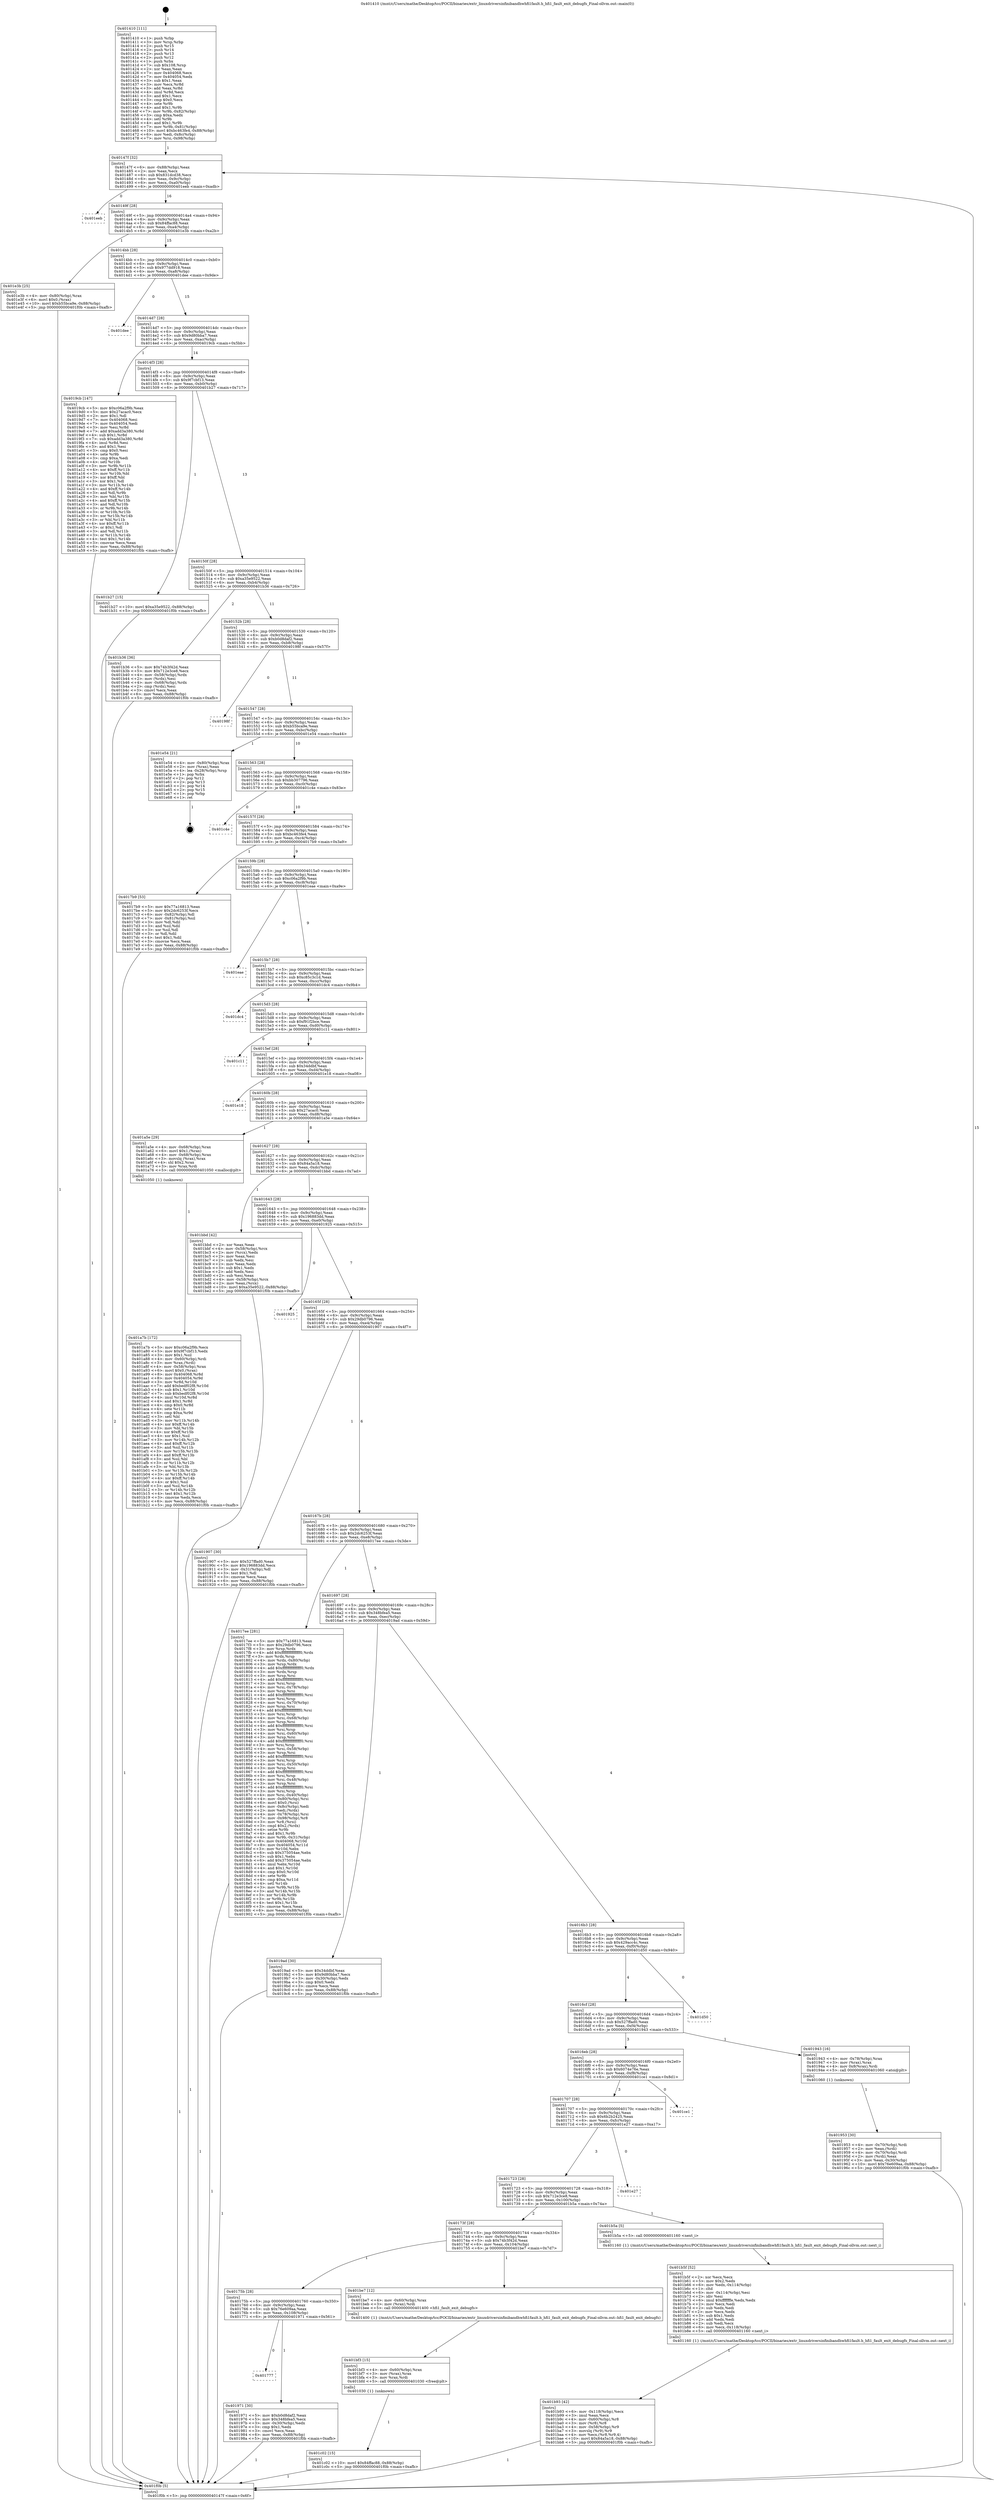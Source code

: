 digraph "0x401410" {
  label = "0x401410 (/mnt/c/Users/mathe/Desktop/tcc/POCII/binaries/extr_linuxdriversinfinibandhwhfi1fault.h_hfi1_fault_exit_debugfs_Final-ollvm.out::main(0))"
  labelloc = "t"
  node[shape=record]

  Entry [label="",width=0.3,height=0.3,shape=circle,fillcolor=black,style=filled]
  "0x40147f" [label="{
     0x40147f [32]\l
     | [instrs]\l
     &nbsp;&nbsp;0x40147f \<+6\>: mov -0x88(%rbp),%eax\l
     &nbsp;&nbsp;0x401485 \<+2\>: mov %eax,%ecx\l
     &nbsp;&nbsp;0x401487 \<+6\>: sub $0x831dcd38,%ecx\l
     &nbsp;&nbsp;0x40148d \<+6\>: mov %eax,-0x9c(%rbp)\l
     &nbsp;&nbsp;0x401493 \<+6\>: mov %ecx,-0xa0(%rbp)\l
     &nbsp;&nbsp;0x401499 \<+6\>: je 0000000000401eeb \<main+0xadb\>\l
  }"]
  "0x401eeb" [label="{
     0x401eeb\l
  }", style=dashed]
  "0x40149f" [label="{
     0x40149f [28]\l
     | [instrs]\l
     &nbsp;&nbsp;0x40149f \<+5\>: jmp 00000000004014a4 \<main+0x94\>\l
     &nbsp;&nbsp;0x4014a4 \<+6\>: mov -0x9c(%rbp),%eax\l
     &nbsp;&nbsp;0x4014aa \<+5\>: sub $0x84ffac88,%eax\l
     &nbsp;&nbsp;0x4014af \<+6\>: mov %eax,-0xa4(%rbp)\l
     &nbsp;&nbsp;0x4014b5 \<+6\>: je 0000000000401e3b \<main+0xa2b\>\l
  }"]
  Exit [label="",width=0.3,height=0.3,shape=circle,fillcolor=black,style=filled,peripheries=2]
  "0x401e3b" [label="{
     0x401e3b [25]\l
     | [instrs]\l
     &nbsp;&nbsp;0x401e3b \<+4\>: mov -0x80(%rbp),%rax\l
     &nbsp;&nbsp;0x401e3f \<+6\>: movl $0x0,(%rax)\l
     &nbsp;&nbsp;0x401e45 \<+10\>: movl $0xb55bca9e,-0x88(%rbp)\l
     &nbsp;&nbsp;0x401e4f \<+5\>: jmp 0000000000401f0b \<main+0xafb\>\l
  }"]
  "0x4014bb" [label="{
     0x4014bb [28]\l
     | [instrs]\l
     &nbsp;&nbsp;0x4014bb \<+5\>: jmp 00000000004014c0 \<main+0xb0\>\l
     &nbsp;&nbsp;0x4014c0 \<+6\>: mov -0x9c(%rbp),%eax\l
     &nbsp;&nbsp;0x4014c6 \<+5\>: sub $0x977dd918,%eax\l
     &nbsp;&nbsp;0x4014cb \<+6\>: mov %eax,-0xa8(%rbp)\l
     &nbsp;&nbsp;0x4014d1 \<+6\>: je 0000000000401dee \<main+0x9de\>\l
  }"]
  "0x401c02" [label="{
     0x401c02 [15]\l
     | [instrs]\l
     &nbsp;&nbsp;0x401c02 \<+10\>: movl $0x84ffac88,-0x88(%rbp)\l
     &nbsp;&nbsp;0x401c0c \<+5\>: jmp 0000000000401f0b \<main+0xafb\>\l
  }"]
  "0x401dee" [label="{
     0x401dee\l
  }", style=dashed]
  "0x4014d7" [label="{
     0x4014d7 [28]\l
     | [instrs]\l
     &nbsp;&nbsp;0x4014d7 \<+5\>: jmp 00000000004014dc \<main+0xcc\>\l
     &nbsp;&nbsp;0x4014dc \<+6\>: mov -0x9c(%rbp),%eax\l
     &nbsp;&nbsp;0x4014e2 \<+5\>: sub $0x9d80bba7,%eax\l
     &nbsp;&nbsp;0x4014e7 \<+6\>: mov %eax,-0xac(%rbp)\l
     &nbsp;&nbsp;0x4014ed \<+6\>: je 00000000004019cb \<main+0x5bb\>\l
  }"]
  "0x401bf3" [label="{
     0x401bf3 [15]\l
     | [instrs]\l
     &nbsp;&nbsp;0x401bf3 \<+4\>: mov -0x60(%rbp),%rax\l
     &nbsp;&nbsp;0x401bf7 \<+3\>: mov (%rax),%rax\l
     &nbsp;&nbsp;0x401bfa \<+3\>: mov %rax,%rdi\l
     &nbsp;&nbsp;0x401bfd \<+5\>: call 0000000000401030 \<free@plt\>\l
     | [calls]\l
     &nbsp;&nbsp;0x401030 \{1\} (unknown)\l
  }"]
  "0x4019cb" [label="{
     0x4019cb [147]\l
     | [instrs]\l
     &nbsp;&nbsp;0x4019cb \<+5\>: mov $0xc06a2f9b,%eax\l
     &nbsp;&nbsp;0x4019d0 \<+5\>: mov $0x27acac0,%ecx\l
     &nbsp;&nbsp;0x4019d5 \<+2\>: mov $0x1,%dl\l
     &nbsp;&nbsp;0x4019d7 \<+7\>: mov 0x404068,%esi\l
     &nbsp;&nbsp;0x4019de \<+7\>: mov 0x404054,%edi\l
     &nbsp;&nbsp;0x4019e5 \<+3\>: mov %esi,%r8d\l
     &nbsp;&nbsp;0x4019e8 \<+7\>: add $0xadd3a380,%r8d\l
     &nbsp;&nbsp;0x4019ef \<+4\>: sub $0x1,%r8d\l
     &nbsp;&nbsp;0x4019f3 \<+7\>: sub $0xadd3a380,%r8d\l
     &nbsp;&nbsp;0x4019fa \<+4\>: imul %r8d,%esi\l
     &nbsp;&nbsp;0x4019fe \<+3\>: and $0x1,%esi\l
     &nbsp;&nbsp;0x401a01 \<+3\>: cmp $0x0,%esi\l
     &nbsp;&nbsp;0x401a04 \<+4\>: sete %r9b\l
     &nbsp;&nbsp;0x401a08 \<+3\>: cmp $0xa,%edi\l
     &nbsp;&nbsp;0x401a0b \<+4\>: setl %r10b\l
     &nbsp;&nbsp;0x401a0f \<+3\>: mov %r9b,%r11b\l
     &nbsp;&nbsp;0x401a12 \<+4\>: xor $0xff,%r11b\l
     &nbsp;&nbsp;0x401a16 \<+3\>: mov %r10b,%bl\l
     &nbsp;&nbsp;0x401a19 \<+3\>: xor $0xff,%bl\l
     &nbsp;&nbsp;0x401a1c \<+3\>: xor $0x1,%dl\l
     &nbsp;&nbsp;0x401a1f \<+3\>: mov %r11b,%r14b\l
     &nbsp;&nbsp;0x401a22 \<+4\>: and $0xff,%r14b\l
     &nbsp;&nbsp;0x401a26 \<+3\>: and %dl,%r9b\l
     &nbsp;&nbsp;0x401a29 \<+3\>: mov %bl,%r15b\l
     &nbsp;&nbsp;0x401a2c \<+4\>: and $0xff,%r15b\l
     &nbsp;&nbsp;0x401a30 \<+3\>: and %dl,%r10b\l
     &nbsp;&nbsp;0x401a33 \<+3\>: or %r9b,%r14b\l
     &nbsp;&nbsp;0x401a36 \<+3\>: or %r10b,%r15b\l
     &nbsp;&nbsp;0x401a39 \<+3\>: xor %r15b,%r14b\l
     &nbsp;&nbsp;0x401a3c \<+3\>: or %bl,%r11b\l
     &nbsp;&nbsp;0x401a3f \<+4\>: xor $0xff,%r11b\l
     &nbsp;&nbsp;0x401a43 \<+3\>: or $0x1,%dl\l
     &nbsp;&nbsp;0x401a46 \<+3\>: and %dl,%r11b\l
     &nbsp;&nbsp;0x401a49 \<+3\>: or %r11b,%r14b\l
     &nbsp;&nbsp;0x401a4c \<+4\>: test $0x1,%r14b\l
     &nbsp;&nbsp;0x401a50 \<+3\>: cmovne %ecx,%eax\l
     &nbsp;&nbsp;0x401a53 \<+6\>: mov %eax,-0x88(%rbp)\l
     &nbsp;&nbsp;0x401a59 \<+5\>: jmp 0000000000401f0b \<main+0xafb\>\l
  }"]
  "0x4014f3" [label="{
     0x4014f3 [28]\l
     | [instrs]\l
     &nbsp;&nbsp;0x4014f3 \<+5\>: jmp 00000000004014f8 \<main+0xe8\>\l
     &nbsp;&nbsp;0x4014f8 \<+6\>: mov -0x9c(%rbp),%eax\l
     &nbsp;&nbsp;0x4014fe \<+5\>: sub $0x9f7cbf13,%eax\l
     &nbsp;&nbsp;0x401503 \<+6\>: mov %eax,-0xb0(%rbp)\l
     &nbsp;&nbsp;0x401509 \<+6\>: je 0000000000401b27 \<main+0x717\>\l
  }"]
  "0x401b93" [label="{
     0x401b93 [42]\l
     | [instrs]\l
     &nbsp;&nbsp;0x401b93 \<+6\>: mov -0x118(%rbp),%ecx\l
     &nbsp;&nbsp;0x401b99 \<+3\>: imul %eax,%ecx\l
     &nbsp;&nbsp;0x401b9c \<+4\>: mov -0x60(%rbp),%r8\l
     &nbsp;&nbsp;0x401ba0 \<+3\>: mov (%r8),%r8\l
     &nbsp;&nbsp;0x401ba3 \<+4\>: mov -0x58(%rbp),%r9\l
     &nbsp;&nbsp;0x401ba7 \<+3\>: movslq (%r9),%r9\l
     &nbsp;&nbsp;0x401baa \<+4\>: mov %ecx,(%r8,%r9,4)\l
     &nbsp;&nbsp;0x401bae \<+10\>: movl $0x84a5a18,-0x88(%rbp)\l
     &nbsp;&nbsp;0x401bb8 \<+5\>: jmp 0000000000401f0b \<main+0xafb\>\l
  }"]
  "0x401b27" [label="{
     0x401b27 [15]\l
     | [instrs]\l
     &nbsp;&nbsp;0x401b27 \<+10\>: movl $0xa35e9522,-0x88(%rbp)\l
     &nbsp;&nbsp;0x401b31 \<+5\>: jmp 0000000000401f0b \<main+0xafb\>\l
  }"]
  "0x40150f" [label="{
     0x40150f [28]\l
     | [instrs]\l
     &nbsp;&nbsp;0x40150f \<+5\>: jmp 0000000000401514 \<main+0x104\>\l
     &nbsp;&nbsp;0x401514 \<+6\>: mov -0x9c(%rbp),%eax\l
     &nbsp;&nbsp;0x40151a \<+5\>: sub $0xa35e9522,%eax\l
     &nbsp;&nbsp;0x40151f \<+6\>: mov %eax,-0xb4(%rbp)\l
     &nbsp;&nbsp;0x401525 \<+6\>: je 0000000000401b36 \<main+0x726\>\l
  }"]
  "0x401b5f" [label="{
     0x401b5f [52]\l
     | [instrs]\l
     &nbsp;&nbsp;0x401b5f \<+2\>: xor %ecx,%ecx\l
     &nbsp;&nbsp;0x401b61 \<+5\>: mov $0x2,%edx\l
     &nbsp;&nbsp;0x401b66 \<+6\>: mov %edx,-0x114(%rbp)\l
     &nbsp;&nbsp;0x401b6c \<+1\>: cltd\l
     &nbsp;&nbsp;0x401b6d \<+6\>: mov -0x114(%rbp),%esi\l
     &nbsp;&nbsp;0x401b73 \<+2\>: idiv %esi\l
     &nbsp;&nbsp;0x401b75 \<+6\>: imul $0xfffffffe,%edx,%edx\l
     &nbsp;&nbsp;0x401b7b \<+2\>: mov %ecx,%edi\l
     &nbsp;&nbsp;0x401b7d \<+2\>: sub %edx,%edi\l
     &nbsp;&nbsp;0x401b7f \<+2\>: mov %ecx,%edx\l
     &nbsp;&nbsp;0x401b81 \<+3\>: sub $0x1,%edx\l
     &nbsp;&nbsp;0x401b84 \<+2\>: add %edx,%edi\l
     &nbsp;&nbsp;0x401b86 \<+2\>: sub %edi,%ecx\l
     &nbsp;&nbsp;0x401b88 \<+6\>: mov %ecx,-0x118(%rbp)\l
     &nbsp;&nbsp;0x401b8e \<+5\>: call 0000000000401160 \<next_i\>\l
     | [calls]\l
     &nbsp;&nbsp;0x401160 \{1\} (/mnt/c/Users/mathe/Desktop/tcc/POCII/binaries/extr_linuxdriversinfinibandhwhfi1fault.h_hfi1_fault_exit_debugfs_Final-ollvm.out::next_i)\l
  }"]
  "0x401b36" [label="{
     0x401b36 [36]\l
     | [instrs]\l
     &nbsp;&nbsp;0x401b36 \<+5\>: mov $0x74b3f42d,%eax\l
     &nbsp;&nbsp;0x401b3b \<+5\>: mov $0x712e3ce8,%ecx\l
     &nbsp;&nbsp;0x401b40 \<+4\>: mov -0x58(%rbp),%rdx\l
     &nbsp;&nbsp;0x401b44 \<+2\>: mov (%rdx),%esi\l
     &nbsp;&nbsp;0x401b46 \<+4\>: mov -0x68(%rbp),%rdx\l
     &nbsp;&nbsp;0x401b4a \<+2\>: cmp (%rdx),%esi\l
     &nbsp;&nbsp;0x401b4c \<+3\>: cmovl %ecx,%eax\l
     &nbsp;&nbsp;0x401b4f \<+6\>: mov %eax,-0x88(%rbp)\l
     &nbsp;&nbsp;0x401b55 \<+5\>: jmp 0000000000401f0b \<main+0xafb\>\l
  }"]
  "0x40152b" [label="{
     0x40152b [28]\l
     | [instrs]\l
     &nbsp;&nbsp;0x40152b \<+5\>: jmp 0000000000401530 \<main+0x120\>\l
     &nbsp;&nbsp;0x401530 \<+6\>: mov -0x9c(%rbp),%eax\l
     &nbsp;&nbsp;0x401536 \<+5\>: sub $0xb0d8daf2,%eax\l
     &nbsp;&nbsp;0x40153b \<+6\>: mov %eax,-0xb8(%rbp)\l
     &nbsp;&nbsp;0x401541 \<+6\>: je 000000000040198f \<main+0x57f\>\l
  }"]
  "0x401a7b" [label="{
     0x401a7b [172]\l
     | [instrs]\l
     &nbsp;&nbsp;0x401a7b \<+5\>: mov $0xc06a2f9b,%ecx\l
     &nbsp;&nbsp;0x401a80 \<+5\>: mov $0x9f7cbf13,%edx\l
     &nbsp;&nbsp;0x401a85 \<+3\>: mov $0x1,%sil\l
     &nbsp;&nbsp;0x401a88 \<+4\>: mov -0x60(%rbp),%rdi\l
     &nbsp;&nbsp;0x401a8c \<+3\>: mov %rax,(%rdi)\l
     &nbsp;&nbsp;0x401a8f \<+4\>: mov -0x58(%rbp),%rax\l
     &nbsp;&nbsp;0x401a93 \<+6\>: movl $0x0,(%rax)\l
     &nbsp;&nbsp;0x401a99 \<+8\>: mov 0x404068,%r8d\l
     &nbsp;&nbsp;0x401aa1 \<+8\>: mov 0x404054,%r9d\l
     &nbsp;&nbsp;0x401aa9 \<+3\>: mov %r8d,%r10d\l
     &nbsp;&nbsp;0x401aac \<+7\>: add $0xbedf02f8,%r10d\l
     &nbsp;&nbsp;0x401ab3 \<+4\>: sub $0x1,%r10d\l
     &nbsp;&nbsp;0x401ab7 \<+7\>: sub $0xbedf02f8,%r10d\l
     &nbsp;&nbsp;0x401abe \<+4\>: imul %r10d,%r8d\l
     &nbsp;&nbsp;0x401ac2 \<+4\>: and $0x1,%r8d\l
     &nbsp;&nbsp;0x401ac6 \<+4\>: cmp $0x0,%r8d\l
     &nbsp;&nbsp;0x401aca \<+4\>: sete %r11b\l
     &nbsp;&nbsp;0x401ace \<+4\>: cmp $0xa,%r9d\l
     &nbsp;&nbsp;0x401ad2 \<+3\>: setl %bl\l
     &nbsp;&nbsp;0x401ad5 \<+3\>: mov %r11b,%r14b\l
     &nbsp;&nbsp;0x401ad8 \<+4\>: xor $0xff,%r14b\l
     &nbsp;&nbsp;0x401adc \<+3\>: mov %bl,%r15b\l
     &nbsp;&nbsp;0x401adf \<+4\>: xor $0xff,%r15b\l
     &nbsp;&nbsp;0x401ae3 \<+4\>: xor $0x1,%sil\l
     &nbsp;&nbsp;0x401ae7 \<+3\>: mov %r14b,%r12b\l
     &nbsp;&nbsp;0x401aea \<+4\>: and $0xff,%r12b\l
     &nbsp;&nbsp;0x401aee \<+3\>: and %sil,%r11b\l
     &nbsp;&nbsp;0x401af1 \<+3\>: mov %r15b,%r13b\l
     &nbsp;&nbsp;0x401af4 \<+4\>: and $0xff,%r13b\l
     &nbsp;&nbsp;0x401af8 \<+3\>: and %sil,%bl\l
     &nbsp;&nbsp;0x401afb \<+3\>: or %r11b,%r12b\l
     &nbsp;&nbsp;0x401afe \<+3\>: or %bl,%r13b\l
     &nbsp;&nbsp;0x401b01 \<+3\>: xor %r13b,%r12b\l
     &nbsp;&nbsp;0x401b04 \<+3\>: or %r15b,%r14b\l
     &nbsp;&nbsp;0x401b07 \<+4\>: xor $0xff,%r14b\l
     &nbsp;&nbsp;0x401b0b \<+4\>: or $0x1,%sil\l
     &nbsp;&nbsp;0x401b0f \<+3\>: and %sil,%r14b\l
     &nbsp;&nbsp;0x401b12 \<+3\>: or %r14b,%r12b\l
     &nbsp;&nbsp;0x401b15 \<+4\>: test $0x1,%r12b\l
     &nbsp;&nbsp;0x401b19 \<+3\>: cmovne %edx,%ecx\l
     &nbsp;&nbsp;0x401b1c \<+6\>: mov %ecx,-0x88(%rbp)\l
     &nbsp;&nbsp;0x401b22 \<+5\>: jmp 0000000000401f0b \<main+0xafb\>\l
  }"]
  "0x40198f" [label="{
     0x40198f\l
  }", style=dashed]
  "0x401547" [label="{
     0x401547 [28]\l
     | [instrs]\l
     &nbsp;&nbsp;0x401547 \<+5\>: jmp 000000000040154c \<main+0x13c\>\l
     &nbsp;&nbsp;0x40154c \<+6\>: mov -0x9c(%rbp),%eax\l
     &nbsp;&nbsp;0x401552 \<+5\>: sub $0xb55bca9e,%eax\l
     &nbsp;&nbsp;0x401557 \<+6\>: mov %eax,-0xbc(%rbp)\l
     &nbsp;&nbsp;0x40155d \<+6\>: je 0000000000401e54 \<main+0xa44\>\l
  }"]
  "0x401777" [label="{
     0x401777\l
  }", style=dashed]
  "0x401e54" [label="{
     0x401e54 [21]\l
     | [instrs]\l
     &nbsp;&nbsp;0x401e54 \<+4\>: mov -0x80(%rbp),%rax\l
     &nbsp;&nbsp;0x401e58 \<+2\>: mov (%rax),%eax\l
     &nbsp;&nbsp;0x401e5a \<+4\>: lea -0x28(%rbp),%rsp\l
     &nbsp;&nbsp;0x401e5e \<+1\>: pop %rbx\l
     &nbsp;&nbsp;0x401e5f \<+2\>: pop %r12\l
     &nbsp;&nbsp;0x401e61 \<+2\>: pop %r13\l
     &nbsp;&nbsp;0x401e63 \<+2\>: pop %r14\l
     &nbsp;&nbsp;0x401e65 \<+2\>: pop %r15\l
     &nbsp;&nbsp;0x401e67 \<+1\>: pop %rbp\l
     &nbsp;&nbsp;0x401e68 \<+1\>: ret\l
  }"]
  "0x401563" [label="{
     0x401563 [28]\l
     | [instrs]\l
     &nbsp;&nbsp;0x401563 \<+5\>: jmp 0000000000401568 \<main+0x158\>\l
     &nbsp;&nbsp;0x401568 \<+6\>: mov -0x9c(%rbp),%eax\l
     &nbsp;&nbsp;0x40156e \<+5\>: sub $0xbb307796,%eax\l
     &nbsp;&nbsp;0x401573 \<+6\>: mov %eax,-0xc0(%rbp)\l
     &nbsp;&nbsp;0x401579 \<+6\>: je 0000000000401c4e \<main+0x83e\>\l
  }"]
  "0x401971" [label="{
     0x401971 [30]\l
     | [instrs]\l
     &nbsp;&nbsp;0x401971 \<+5\>: mov $0xb0d8daf2,%eax\l
     &nbsp;&nbsp;0x401976 \<+5\>: mov $0x348bfea5,%ecx\l
     &nbsp;&nbsp;0x40197b \<+3\>: mov -0x30(%rbp),%edx\l
     &nbsp;&nbsp;0x40197e \<+3\>: cmp $0x1,%edx\l
     &nbsp;&nbsp;0x401981 \<+3\>: cmovl %ecx,%eax\l
     &nbsp;&nbsp;0x401984 \<+6\>: mov %eax,-0x88(%rbp)\l
     &nbsp;&nbsp;0x40198a \<+5\>: jmp 0000000000401f0b \<main+0xafb\>\l
  }"]
  "0x401c4e" [label="{
     0x401c4e\l
  }", style=dashed]
  "0x40157f" [label="{
     0x40157f [28]\l
     | [instrs]\l
     &nbsp;&nbsp;0x40157f \<+5\>: jmp 0000000000401584 \<main+0x174\>\l
     &nbsp;&nbsp;0x401584 \<+6\>: mov -0x9c(%rbp),%eax\l
     &nbsp;&nbsp;0x40158a \<+5\>: sub $0xbc463fe4,%eax\l
     &nbsp;&nbsp;0x40158f \<+6\>: mov %eax,-0xc4(%rbp)\l
     &nbsp;&nbsp;0x401595 \<+6\>: je 00000000004017b9 \<main+0x3a9\>\l
  }"]
  "0x40175b" [label="{
     0x40175b [28]\l
     | [instrs]\l
     &nbsp;&nbsp;0x40175b \<+5\>: jmp 0000000000401760 \<main+0x350\>\l
     &nbsp;&nbsp;0x401760 \<+6\>: mov -0x9c(%rbp),%eax\l
     &nbsp;&nbsp;0x401766 \<+5\>: sub $0x76e609aa,%eax\l
     &nbsp;&nbsp;0x40176b \<+6\>: mov %eax,-0x108(%rbp)\l
     &nbsp;&nbsp;0x401771 \<+6\>: je 0000000000401971 \<main+0x561\>\l
  }"]
  "0x4017b9" [label="{
     0x4017b9 [53]\l
     | [instrs]\l
     &nbsp;&nbsp;0x4017b9 \<+5\>: mov $0x77a16813,%eax\l
     &nbsp;&nbsp;0x4017be \<+5\>: mov $0x2dc6253f,%ecx\l
     &nbsp;&nbsp;0x4017c3 \<+6\>: mov -0x82(%rbp),%dl\l
     &nbsp;&nbsp;0x4017c9 \<+7\>: mov -0x81(%rbp),%sil\l
     &nbsp;&nbsp;0x4017d0 \<+3\>: mov %dl,%dil\l
     &nbsp;&nbsp;0x4017d3 \<+3\>: and %sil,%dil\l
     &nbsp;&nbsp;0x4017d6 \<+3\>: xor %sil,%dl\l
     &nbsp;&nbsp;0x4017d9 \<+3\>: or %dl,%dil\l
     &nbsp;&nbsp;0x4017dc \<+4\>: test $0x1,%dil\l
     &nbsp;&nbsp;0x4017e0 \<+3\>: cmovne %ecx,%eax\l
     &nbsp;&nbsp;0x4017e3 \<+6\>: mov %eax,-0x88(%rbp)\l
     &nbsp;&nbsp;0x4017e9 \<+5\>: jmp 0000000000401f0b \<main+0xafb\>\l
  }"]
  "0x40159b" [label="{
     0x40159b [28]\l
     | [instrs]\l
     &nbsp;&nbsp;0x40159b \<+5\>: jmp 00000000004015a0 \<main+0x190\>\l
     &nbsp;&nbsp;0x4015a0 \<+6\>: mov -0x9c(%rbp),%eax\l
     &nbsp;&nbsp;0x4015a6 \<+5\>: sub $0xc06a2f9b,%eax\l
     &nbsp;&nbsp;0x4015ab \<+6\>: mov %eax,-0xc8(%rbp)\l
     &nbsp;&nbsp;0x4015b1 \<+6\>: je 0000000000401eae \<main+0xa9e\>\l
  }"]
  "0x401f0b" [label="{
     0x401f0b [5]\l
     | [instrs]\l
     &nbsp;&nbsp;0x401f0b \<+5\>: jmp 000000000040147f \<main+0x6f\>\l
  }"]
  "0x401410" [label="{
     0x401410 [111]\l
     | [instrs]\l
     &nbsp;&nbsp;0x401410 \<+1\>: push %rbp\l
     &nbsp;&nbsp;0x401411 \<+3\>: mov %rsp,%rbp\l
     &nbsp;&nbsp;0x401414 \<+2\>: push %r15\l
     &nbsp;&nbsp;0x401416 \<+2\>: push %r14\l
     &nbsp;&nbsp;0x401418 \<+2\>: push %r13\l
     &nbsp;&nbsp;0x40141a \<+2\>: push %r12\l
     &nbsp;&nbsp;0x40141c \<+1\>: push %rbx\l
     &nbsp;&nbsp;0x40141d \<+7\>: sub $0x108,%rsp\l
     &nbsp;&nbsp;0x401424 \<+2\>: xor %eax,%eax\l
     &nbsp;&nbsp;0x401426 \<+7\>: mov 0x404068,%ecx\l
     &nbsp;&nbsp;0x40142d \<+7\>: mov 0x404054,%edx\l
     &nbsp;&nbsp;0x401434 \<+3\>: sub $0x1,%eax\l
     &nbsp;&nbsp;0x401437 \<+3\>: mov %ecx,%r8d\l
     &nbsp;&nbsp;0x40143a \<+3\>: add %eax,%r8d\l
     &nbsp;&nbsp;0x40143d \<+4\>: imul %r8d,%ecx\l
     &nbsp;&nbsp;0x401441 \<+3\>: and $0x1,%ecx\l
     &nbsp;&nbsp;0x401444 \<+3\>: cmp $0x0,%ecx\l
     &nbsp;&nbsp;0x401447 \<+4\>: sete %r9b\l
     &nbsp;&nbsp;0x40144b \<+4\>: and $0x1,%r9b\l
     &nbsp;&nbsp;0x40144f \<+7\>: mov %r9b,-0x82(%rbp)\l
     &nbsp;&nbsp;0x401456 \<+3\>: cmp $0xa,%edx\l
     &nbsp;&nbsp;0x401459 \<+4\>: setl %r9b\l
     &nbsp;&nbsp;0x40145d \<+4\>: and $0x1,%r9b\l
     &nbsp;&nbsp;0x401461 \<+7\>: mov %r9b,-0x81(%rbp)\l
     &nbsp;&nbsp;0x401468 \<+10\>: movl $0xbc463fe4,-0x88(%rbp)\l
     &nbsp;&nbsp;0x401472 \<+6\>: mov %edi,-0x8c(%rbp)\l
     &nbsp;&nbsp;0x401478 \<+7\>: mov %rsi,-0x98(%rbp)\l
  }"]
  "0x401be7" [label="{
     0x401be7 [12]\l
     | [instrs]\l
     &nbsp;&nbsp;0x401be7 \<+4\>: mov -0x60(%rbp),%rax\l
     &nbsp;&nbsp;0x401beb \<+3\>: mov (%rax),%rdi\l
     &nbsp;&nbsp;0x401bee \<+5\>: call 0000000000401400 \<hfi1_fault_exit_debugfs\>\l
     | [calls]\l
     &nbsp;&nbsp;0x401400 \{1\} (/mnt/c/Users/mathe/Desktop/tcc/POCII/binaries/extr_linuxdriversinfinibandhwhfi1fault.h_hfi1_fault_exit_debugfs_Final-ollvm.out::hfi1_fault_exit_debugfs)\l
  }"]
  "0x401eae" [label="{
     0x401eae\l
  }", style=dashed]
  "0x4015b7" [label="{
     0x4015b7 [28]\l
     | [instrs]\l
     &nbsp;&nbsp;0x4015b7 \<+5\>: jmp 00000000004015bc \<main+0x1ac\>\l
     &nbsp;&nbsp;0x4015bc \<+6\>: mov -0x9c(%rbp),%eax\l
     &nbsp;&nbsp;0x4015c2 \<+5\>: sub $0xc85c3c1d,%eax\l
     &nbsp;&nbsp;0x4015c7 \<+6\>: mov %eax,-0xcc(%rbp)\l
     &nbsp;&nbsp;0x4015cd \<+6\>: je 0000000000401dc4 \<main+0x9b4\>\l
  }"]
  "0x40173f" [label="{
     0x40173f [28]\l
     | [instrs]\l
     &nbsp;&nbsp;0x40173f \<+5\>: jmp 0000000000401744 \<main+0x334\>\l
     &nbsp;&nbsp;0x401744 \<+6\>: mov -0x9c(%rbp),%eax\l
     &nbsp;&nbsp;0x40174a \<+5\>: sub $0x74b3f42d,%eax\l
     &nbsp;&nbsp;0x40174f \<+6\>: mov %eax,-0x104(%rbp)\l
     &nbsp;&nbsp;0x401755 \<+6\>: je 0000000000401be7 \<main+0x7d7\>\l
  }"]
  "0x401dc4" [label="{
     0x401dc4\l
  }", style=dashed]
  "0x4015d3" [label="{
     0x4015d3 [28]\l
     | [instrs]\l
     &nbsp;&nbsp;0x4015d3 \<+5\>: jmp 00000000004015d8 \<main+0x1c8\>\l
     &nbsp;&nbsp;0x4015d8 \<+6\>: mov -0x9c(%rbp),%eax\l
     &nbsp;&nbsp;0x4015de \<+5\>: sub $0xf91f2bce,%eax\l
     &nbsp;&nbsp;0x4015e3 \<+6\>: mov %eax,-0xd0(%rbp)\l
     &nbsp;&nbsp;0x4015e9 \<+6\>: je 0000000000401c11 \<main+0x801\>\l
  }"]
  "0x401b5a" [label="{
     0x401b5a [5]\l
     | [instrs]\l
     &nbsp;&nbsp;0x401b5a \<+5\>: call 0000000000401160 \<next_i\>\l
     | [calls]\l
     &nbsp;&nbsp;0x401160 \{1\} (/mnt/c/Users/mathe/Desktop/tcc/POCII/binaries/extr_linuxdriversinfinibandhwhfi1fault.h_hfi1_fault_exit_debugfs_Final-ollvm.out::next_i)\l
  }"]
  "0x401c11" [label="{
     0x401c11\l
  }", style=dashed]
  "0x4015ef" [label="{
     0x4015ef [28]\l
     | [instrs]\l
     &nbsp;&nbsp;0x4015ef \<+5\>: jmp 00000000004015f4 \<main+0x1e4\>\l
     &nbsp;&nbsp;0x4015f4 \<+6\>: mov -0x9c(%rbp),%eax\l
     &nbsp;&nbsp;0x4015fa \<+5\>: sub $0x34ddbf,%eax\l
     &nbsp;&nbsp;0x4015ff \<+6\>: mov %eax,-0xd4(%rbp)\l
     &nbsp;&nbsp;0x401605 \<+6\>: je 0000000000401e18 \<main+0xa08\>\l
  }"]
  "0x401723" [label="{
     0x401723 [28]\l
     | [instrs]\l
     &nbsp;&nbsp;0x401723 \<+5\>: jmp 0000000000401728 \<main+0x318\>\l
     &nbsp;&nbsp;0x401728 \<+6\>: mov -0x9c(%rbp),%eax\l
     &nbsp;&nbsp;0x40172e \<+5\>: sub $0x712e3ce8,%eax\l
     &nbsp;&nbsp;0x401733 \<+6\>: mov %eax,-0x100(%rbp)\l
     &nbsp;&nbsp;0x401739 \<+6\>: je 0000000000401b5a \<main+0x74a\>\l
  }"]
  "0x401e18" [label="{
     0x401e18\l
  }", style=dashed]
  "0x40160b" [label="{
     0x40160b [28]\l
     | [instrs]\l
     &nbsp;&nbsp;0x40160b \<+5\>: jmp 0000000000401610 \<main+0x200\>\l
     &nbsp;&nbsp;0x401610 \<+6\>: mov -0x9c(%rbp),%eax\l
     &nbsp;&nbsp;0x401616 \<+5\>: sub $0x27acac0,%eax\l
     &nbsp;&nbsp;0x40161b \<+6\>: mov %eax,-0xd8(%rbp)\l
     &nbsp;&nbsp;0x401621 \<+6\>: je 0000000000401a5e \<main+0x64e\>\l
  }"]
  "0x401e27" [label="{
     0x401e27\l
  }", style=dashed]
  "0x401a5e" [label="{
     0x401a5e [29]\l
     | [instrs]\l
     &nbsp;&nbsp;0x401a5e \<+4\>: mov -0x68(%rbp),%rax\l
     &nbsp;&nbsp;0x401a62 \<+6\>: movl $0x1,(%rax)\l
     &nbsp;&nbsp;0x401a68 \<+4\>: mov -0x68(%rbp),%rax\l
     &nbsp;&nbsp;0x401a6c \<+3\>: movslq (%rax),%rax\l
     &nbsp;&nbsp;0x401a6f \<+4\>: shl $0x2,%rax\l
     &nbsp;&nbsp;0x401a73 \<+3\>: mov %rax,%rdi\l
     &nbsp;&nbsp;0x401a76 \<+5\>: call 0000000000401050 \<malloc@plt\>\l
     | [calls]\l
     &nbsp;&nbsp;0x401050 \{1\} (unknown)\l
  }"]
  "0x401627" [label="{
     0x401627 [28]\l
     | [instrs]\l
     &nbsp;&nbsp;0x401627 \<+5\>: jmp 000000000040162c \<main+0x21c\>\l
     &nbsp;&nbsp;0x40162c \<+6\>: mov -0x9c(%rbp),%eax\l
     &nbsp;&nbsp;0x401632 \<+5\>: sub $0x84a5a18,%eax\l
     &nbsp;&nbsp;0x401637 \<+6\>: mov %eax,-0xdc(%rbp)\l
     &nbsp;&nbsp;0x40163d \<+6\>: je 0000000000401bbd \<main+0x7ad\>\l
  }"]
  "0x401707" [label="{
     0x401707 [28]\l
     | [instrs]\l
     &nbsp;&nbsp;0x401707 \<+5\>: jmp 000000000040170c \<main+0x2fc\>\l
     &nbsp;&nbsp;0x40170c \<+6\>: mov -0x9c(%rbp),%eax\l
     &nbsp;&nbsp;0x401712 \<+5\>: sub $0x6b2b2425,%eax\l
     &nbsp;&nbsp;0x401717 \<+6\>: mov %eax,-0xfc(%rbp)\l
     &nbsp;&nbsp;0x40171d \<+6\>: je 0000000000401e27 \<main+0xa17\>\l
  }"]
  "0x401bbd" [label="{
     0x401bbd [42]\l
     | [instrs]\l
     &nbsp;&nbsp;0x401bbd \<+2\>: xor %eax,%eax\l
     &nbsp;&nbsp;0x401bbf \<+4\>: mov -0x58(%rbp),%rcx\l
     &nbsp;&nbsp;0x401bc3 \<+2\>: mov (%rcx),%edx\l
     &nbsp;&nbsp;0x401bc5 \<+2\>: mov %eax,%esi\l
     &nbsp;&nbsp;0x401bc7 \<+2\>: sub %edx,%esi\l
     &nbsp;&nbsp;0x401bc9 \<+2\>: mov %eax,%edx\l
     &nbsp;&nbsp;0x401bcb \<+3\>: sub $0x1,%edx\l
     &nbsp;&nbsp;0x401bce \<+2\>: add %edx,%esi\l
     &nbsp;&nbsp;0x401bd0 \<+2\>: sub %esi,%eax\l
     &nbsp;&nbsp;0x401bd2 \<+4\>: mov -0x58(%rbp),%rcx\l
     &nbsp;&nbsp;0x401bd6 \<+2\>: mov %eax,(%rcx)\l
     &nbsp;&nbsp;0x401bd8 \<+10\>: movl $0xa35e9522,-0x88(%rbp)\l
     &nbsp;&nbsp;0x401be2 \<+5\>: jmp 0000000000401f0b \<main+0xafb\>\l
  }"]
  "0x401643" [label="{
     0x401643 [28]\l
     | [instrs]\l
     &nbsp;&nbsp;0x401643 \<+5\>: jmp 0000000000401648 \<main+0x238\>\l
     &nbsp;&nbsp;0x401648 \<+6\>: mov -0x9c(%rbp),%eax\l
     &nbsp;&nbsp;0x40164e \<+5\>: sub $0x196883dd,%eax\l
     &nbsp;&nbsp;0x401653 \<+6\>: mov %eax,-0xe0(%rbp)\l
     &nbsp;&nbsp;0x401659 \<+6\>: je 0000000000401925 \<main+0x515\>\l
  }"]
  "0x401ce1" [label="{
     0x401ce1\l
  }", style=dashed]
  "0x401925" [label="{
     0x401925\l
  }", style=dashed]
  "0x40165f" [label="{
     0x40165f [28]\l
     | [instrs]\l
     &nbsp;&nbsp;0x40165f \<+5\>: jmp 0000000000401664 \<main+0x254\>\l
     &nbsp;&nbsp;0x401664 \<+6\>: mov -0x9c(%rbp),%eax\l
     &nbsp;&nbsp;0x40166a \<+5\>: sub $0x29db0796,%eax\l
     &nbsp;&nbsp;0x40166f \<+6\>: mov %eax,-0xe4(%rbp)\l
     &nbsp;&nbsp;0x401675 \<+6\>: je 0000000000401907 \<main+0x4f7\>\l
  }"]
  "0x401953" [label="{
     0x401953 [30]\l
     | [instrs]\l
     &nbsp;&nbsp;0x401953 \<+4\>: mov -0x70(%rbp),%rdi\l
     &nbsp;&nbsp;0x401957 \<+2\>: mov %eax,(%rdi)\l
     &nbsp;&nbsp;0x401959 \<+4\>: mov -0x70(%rbp),%rdi\l
     &nbsp;&nbsp;0x40195d \<+2\>: mov (%rdi),%eax\l
     &nbsp;&nbsp;0x40195f \<+3\>: mov %eax,-0x30(%rbp)\l
     &nbsp;&nbsp;0x401962 \<+10\>: movl $0x76e609aa,-0x88(%rbp)\l
     &nbsp;&nbsp;0x40196c \<+5\>: jmp 0000000000401f0b \<main+0xafb\>\l
  }"]
  "0x401907" [label="{
     0x401907 [30]\l
     | [instrs]\l
     &nbsp;&nbsp;0x401907 \<+5\>: mov $0x527ffad0,%eax\l
     &nbsp;&nbsp;0x40190c \<+5\>: mov $0x196883dd,%ecx\l
     &nbsp;&nbsp;0x401911 \<+3\>: mov -0x31(%rbp),%dl\l
     &nbsp;&nbsp;0x401914 \<+3\>: test $0x1,%dl\l
     &nbsp;&nbsp;0x401917 \<+3\>: cmovne %ecx,%eax\l
     &nbsp;&nbsp;0x40191a \<+6\>: mov %eax,-0x88(%rbp)\l
     &nbsp;&nbsp;0x401920 \<+5\>: jmp 0000000000401f0b \<main+0xafb\>\l
  }"]
  "0x40167b" [label="{
     0x40167b [28]\l
     | [instrs]\l
     &nbsp;&nbsp;0x40167b \<+5\>: jmp 0000000000401680 \<main+0x270\>\l
     &nbsp;&nbsp;0x401680 \<+6\>: mov -0x9c(%rbp),%eax\l
     &nbsp;&nbsp;0x401686 \<+5\>: sub $0x2dc6253f,%eax\l
     &nbsp;&nbsp;0x40168b \<+6\>: mov %eax,-0xe8(%rbp)\l
     &nbsp;&nbsp;0x401691 \<+6\>: je 00000000004017ee \<main+0x3de\>\l
  }"]
  "0x4016eb" [label="{
     0x4016eb [28]\l
     | [instrs]\l
     &nbsp;&nbsp;0x4016eb \<+5\>: jmp 00000000004016f0 \<main+0x2e0\>\l
     &nbsp;&nbsp;0x4016f0 \<+6\>: mov -0x9c(%rbp),%eax\l
     &nbsp;&nbsp;0x4016f6 \<+5\>: sub $0x6074e76e,%eax\l
     &nbsp;&nbsp;0x4016fb \<+6\>: mov %eax,-0xf8(%rbp)\l
     &nbsp;&nbsp;0x401701 \<+6\>: je 0000000000401ce1 \<main+0x8d1\>\l
  }"]
  "0x4017ee" [label="{
     0x4017ee [281]\l
     | [instrs]\l
     &nbsp;&nbsp;0x4017ee \<+5\>: mov $0x77a16813,%eax\l
     &nbsp;&nbsp;0x4017f3 \<+5\>: mov $0x29db0796,%ecx\l
     &nbsp;&nbsp;0x4017f8 \<+3\>: mov %rsp,%rdx\l
     &nbsp;&nbsp;0x4017fb \<+4\>: add $0xfffffffffffffff0,%rdx\l
     &nbsp;&nbsp;0x4017ff \<+3\>: mov %rdx,%rsp\l
     &nbsp;&nbsp;0x401802 \<+4\>: mov %rdx,-0x80(%rbp)\l
     &nbsp;&nbsp;0x401806 \<+3\>: mov %rsp,%rdx\l
     &nbsp;&nbsp;0x401809 \<+4\>: add $0xfffffffffffffff0,%rdx\l
     &nbsp;&nbsp;0x40180d \<+3\>: mov %rdx,%rsp\l
     &nbsp;&nbsp;0x401810 \<+3\>: mov %rsp,%rsi\l
     &nbsp;&nbsp;0x401813 \<+4\>: add $0xfffffffffffffff0,%rsi\l
     &nbsp;&nbsp;0x401817 \<+3\>: mov %rsi,%rsp\l
     &nbsp;&nbsp;0x40181a \<+4\>: mov %rsi,-0x78(%rbp)\l
     &nbsp;&nbsp;0x40181e \<+3\>: mov %rsp,%rsi\l
     &nbsp;&nbsp;0x401821 \<+4\>: add $0xfffffffffffffff0,%rsi\l
     &nbsp;&nbsp;0x401825 \<+3\>: mov %rsi,%rsp\l
     &nbsp;&nbsp;0x401828 \<+4\>: mov %rsi,-0x70(%rbp)\l
     &nbsp;&nbsp;0x40182c \<+3\>: mov %rsp,%rsi\l
     &nbsp;&nbsp;0x40182f \<+4\>: add $0xfffffffffffffff0,%rsi\l
     &nbsp;&nbsp;0x401833 \<+3\>: mov %rsi,%rsp\l
     &nbsp;&nbsp;0x401836 \<+4\>: mov %rsi,-0x68(%rbp)\l
     &nbsp;&nbsp;0x40183a \<+3\>: mov %rsp,%rsi\l
     &nbsp;&nbsp;0x40183d \<+4\>: add $0xfffffffffffffff0,%rsi\l
     &nbsp;&nbsp;0x401841 \<+3\>: mov %rsi,%rsp\l
     &nbsp;&nbsp;0x401844 \<+4\>: mov %rsi,-0x60(%rbp)\l
     &nbsp;&nbsp;0x401848 \<+3\>: mov %rsp,%rsi\l
     &nbsp;&nbsp;0x40184b \<+4\>: add $0xfffffffffffffff0,%rsi\l
     &nbsp;&nbsp;0x40184f \<+3\>: mov %rsi,%rsp\l
     &nbsp;&nbsp;0x401852 \<+4\>: mov %rsi,-0x58(%rbp)\l
     &nbsp;&nbsp;0x401856 \<+3\>: mov %rsp,%rsi\l
     &nbsp;&nbsp;0x401859 \<+4\>: add $0xfffffffffffffff0,%rsi\l
     &nbsp;&nbsp;0x40185d \<+3\>: mov %rsi,%rsp\l
     &nbsp;&nbsp;0x401860 \<+4\>: mov %rsi,-0x50(%rbp)\l
     &nbsp;&nbsp;0x401864 \<+3\>: mov %rsp,%rsi\l
     &nbsp;&nbsp;0x401867 \<+4\>: add $0xfffffffffffffff0,%rsi\l
     &nbsp;&nbsp;0x40186b \<+3\>: mov %rsi,%rsp\l
     &nbsp;&nbsp;0x40186e \<+4\>: mov %rsi,-0x48(%rbp)\l
     &nbsp;&nbsp;0x401872 \<+3\>: mov %rsp,%rsi\l
     &nbsp;&nbsp;0x401875 \<+4\>: add $0xfffffffffffffff0,%rsi\l
     &nbsp;&nbsp;0x401879 \<+3\>: mov %rsi,%rsp\l
     &nbsp;&nbsp;0x40187c \<+4\>: mov %rsi,-0x40(%rbp)\l
     &nbsp;&nbsp;0x401880 \<+4\>: mov -0x80(%rbp),%rsi\l
     &nbsp;&nbsp;0x401884 \<+6\>: movl $0x0,(%rsi)\l
     &nbsp;&nbsp;0x40188a \<+6\>: mov -0x8c(%rbp),%edi\l
     &nbsp;&nbsp;0x401890 \<+2\>: mov %edi,(%rdx)\l
     &nbsp;&nbsp;0x401892 \<+4\>: mov -0x78(%rbp),%rsi\l
     &nbsp;&nbsp;0x401896 \<+7\>: mov -0x98(%rbp),%r8\l
     &nbsp;&nbsp;0x40189d \<+3\>: mov %r8,(%rsi)\l
     &nbsp;&nbsp;0x4018a0 \<+3\>: cmpl $0x2,(%rdx)\l
     &nbsp;&nbsp;0x4018a3 \<+4\>: setne %r9b\l
     &nbsp;&nbsp;0x4018a7 \<+4\>: and $0x1,%r9b\l
     &nbsp;&nbsp;0x4018ab \<+4\>: mov %r9b,-0x31(%rbp)\l
     &nbsp;&nbsp;0x4018af \<+8\>: mov 0x404068,%r10d\l
     &nbsp;&nbsp;0x4018b7 \<+8\>: mov 0x404054,%r11d\l
     &nbsp;&nbsp;0x4018bf \<+3\>: mov %r10d,%ebx\l
     &nbsp;&nbsp;0x4018c2 \<+6\>: sub $0x375054ae,%ebx\l
     &nbsp;&nbsp;0x4018c8 \<+3\>: sub $0x1,%ebx\l
     &nbsp;&nbsp;0x4018cb \<+6\>: add $0x375054ae,%ebx\l
     &nbsp;&nbsp;0x4018d1 \<+4\>: imul %ebx,%r10d\l
     &nbsp;&nbsp;0x4018d5 \<+4\>: and $0x1,%r10d\l
     &nbsp;&nbsp;0x4018d9 \<+4\>: cmp $0x0,%r10d\l
     &nbsp;&nbsp;0x4018dd \<+4\>: sete %r9b\l
     &nbsp;&nbsp;0x4018e1 \<+4\>: cmp $0xa,%r11d\l
     &nbsp;&nbsp;0x4018e5 \<+4\>: setl %r14b\l
     &nbsp;&nbsp;0x4018e9 \<+3\>: mov %r9b,%r15b\l
     &nbsp;&nbsp;0x4018ec \<+3\>: and %r14b,%r15b\l
     &nbsp;&nbsp;0x4018ef \<+3\>: xor %r14b,%r9b\l
     &nbsp;&nbsp;0x4018f2 \<+3\>: or %r9b,%r15b\l
     &nbsp;&nbsp;0x4018f5 \<+4\>: test $0x1,%r15b\l
     &nbsp;&nbsp;0x4018f9 \<+3\>: cmovne %ecx,%eax\l
     &nbsp;&nbsp;0x4018fc \<+6\>: mov %eax,-0x88(%rbp)\l
     &nbsp;&nbsp;0x401902 \<+5\>: jmp 0000000000401f0b \<main+0xafb\>\l
  }"]
  "0x401697" [label="{
     0x401697 [28]\l
     | [instrs]\l
     &nbsp;&nbsp;0x401697 \<+5\>: jmp 000000000040169c \<main+0x28c\>\l
     &nbsp;&nbsp;0x40169c \<+6\>: mov -0x9c(%rbp),%eax\l
     &nbsp;&nbsp;0x4016a2 \<+5\>: sub $0x348bfea5,%eax\l
     &nbsp;&nbsp;0x4016a7 \<+6\>: mov %eax,-0xec(%rbp)\l
     &nbsp;&nbsp;0x4016ad \<+6\>: je 00000000004019ad \<main+0x59d\>\l
  }"]
  "0x401943" [label="{
     0x401943 [16]\l
     | [instrs]\l
     &nbsp;&nbsp;0x401943 \<+4\>: mov -0x78(%rbp),%rax\l
     &nbsp;&nbsp;0x401947 \<+3\>: mov (%rax),%rax\l
     &nbsp;&nbsp;0x40194a \<+4\>: mov 0x8(%rax),%rdi\l
     &nbsp;&nbsp;0x40194e \<+5\>: call 0000000000401060 \<atoi@plt\>\l
     | [calls]\l
     &nbsp;&nbsp;0x401060 \{1\} (unknown)\l
  }"]
  "0x4016cf" [label="{
     0x4016cf [28]\l
     | [instrs]\l
     &nbsp;&nbsp;0x4016cf \<+5\>: jmp 00000000004016d4 \<main+0x2c4\>\l
     &nbsp;&nbsp;0x4016d4 \<+6\>: mov -0x9c(%rbp),%eax\l
     &nbsp;&nbsp;0x4016da \<+5\>: sub $0x527ffad0,%eax\l
     &nbsp;&nbsp;0x4016df \<+6\>: mov %eax,-0xf4(%rbp)\l
     &nbsp;&nbsp;0x4016e5 \<+6\>: je 0000000000401943 \<main+0x533\>\l
  }"]
  "0x4019ad" [label="{
     0x4019ad [30]\l
     | [instrs]\l
     &nbsp;&nbsp;0x4019ad \<+5\>: mov $0x34ddbf,%eax\l
     &nbsp;&nbsp;0x4019b2 \<+5\>: mov $0x9d80bba7,%ecx\l
     &nbsp;&nbsp;0x4019b7 \<+3\>: mov -0x30(%rbp),%edx\l
     &nbsp;&nbsp;0x4019ba \<+3\>: cmp $0x0,%edx\l
     &nbsp;&nbsp;0x4019bd \<+3\>: cmove %ecx,%eax\l
     &nbsp;&nbsp;0x4019c0 \<+6\>: mov %eax,-0x88(%rbp)\l
     &nbsp;&nbsp;0x4019c6 \<+5\>: jmp 0000000000401f0b \<main+0xafb\>\l
  }"]
  "0x4016b3" [label="{
     0x4016b3 [28]\l
     | [instrs]\l
     &nbsp;&nbsp;0x4016b3 \<+5\>: jmp 00000000004016b8 \<main+0x2a8\>\l
     &nbsp;&nbsp;0x4016b8 \<+6\>: mov -0x9c(%rbp),%eax\l
     &nbsp;&nbsp;0x4016be \<+5\>: sub $0x429acc4c,%eax\l
     &nbsp;&nbsp;0x4016c3 \<+6\>: mov %eax,-0xf0(%rbp)\l
     &nbsp;&nbsp;0x4016c9 \<+6\>: je 0000000000401d50 \<main+0x940\>\l
  }"]
  "0x401d50" [label="{
     0x401d50\l
  }", style=dashed]
  Entry -> "0x401410" [label=" 1"]
  "0x40147f" -> "0x401eeb" [label=" 0"]
  "0x40147f" -> "0x40149f" [label=" 16"]
  "0x401e54" -> Exit [label=" 1"]
  "0x40149f" -> "0x401e3b" [label=" 1"]
  "0x40149f" -> "0x4014bb" [label=" 15"]
  "0x401e3b" -> "0x401f0b" [label=" 1"]
  "0x4014bb" -> "0x401dee" [label=" 0"]
  "0x4014bb" -> "0x4014d7" [label=" 15"]
  "0x401c02" -> "0x401f0b" [label=" 1"]
  "0x4014d7" -> "0x4019cb" [label=" 1"]
  "0x4014d7" -> "0x4014f3" [label=" 14"]
  "0x401bf3" -> "0x401c02" [label=" 1"]
  "0x4014f3" -> "0x401b27" [label=" 1"]
  "0x4014f3" -> "0x40150f" [label=" 13"]
  "0x401be7" -> "0x401bf3" [label=" 1"]
  "0x40150f" -> "0x401b36" [label=" 2"]
  "0x40150f" -> "0x40152b" [label=" 11"]
  "0x401bbd" -> "0x401f0b" [label=" 1"]
  "0x40152b" -> "0x40198f" [label=" 0"]
  "0x40152b" -> "0x401547" [label=" 11"]
  "0x401b93" -> "0x401f0b" [label=" 1"]
  "0x401547" -> "0x401e54" [label=" 1"]
  "0x401547" -> "0x401563" [label=" 10"]
  "0x401b5f" -> "0x401b93" [label=" 1"]
  "0x401563" -> "0x401c4e" [label=" 0"]
  "0x401563" -> "0x40157f" [label=" 10"]
  "0x401b5a" -> "0x401b5f" [label=" 1"]
  "0x40157f" -> "0x4017b9" [label=" 1"]
  "0x40157f" -> "0x40159b" [label=" 9"]
  "0x4017b9" -> "0x401f0b" [label=" 1"]
  "0x401410" -> "0x40147f" [label=" 1"]
  "0x401f0b" -> "0x40147f" [label=" 15"]
  "0x401b27" -> "0x401f0b" [label=" 1"]
  "0x40159b" -> "0x401eae" [label=" 0"]
  "0x40159b" -> "0x4015b7" [label=" 9"]
  "0x401a7b" -> "0x401f0b" [label=" 1"]
  "0x4015b7" -> "0x401dc4" [label=" 0"]
  "0x4015b7" -> "0x4015d3" [label=" 9"]
  "0x4019cb" -> "0x401f0b" [label=" 1"]
  "0x4015d3" -> "0x401c11" [label=" 0"]
  "0x4015d3" -> "0x4015ef" [label=" 9"]
  "0x4019ad" -> "0x401f0b" [label=" 1"]
  "0x4015ef" -> "0x401e18" [label=" 0"]
  "0x4015ef" -> "0x40160b" [label=" 9"]
  "0x40175b" -> "0x401777" [label=" 0"]
  "0x40160b" -> "0x401a5e" [label=" 1"]
  "0x40160b" -> "0x401627" [label=" 8"]
  "0x40175b" -> "0x401971" [label=" 1"]
  "0x401627" -> "0x401bbd" [label=" 1"]
  "0x401627" -> "0x401643" [label=" 7"]
  "0x40173f" -> "0x40175b" [label=" 1"]
  "0x401643" -> "0x401925" [label=" 0"]
  "0x401643" -> "0x40165f" [label=" 7"]
  "0x40173f" -> "0x401be7" [label=" 1"]
  "0x40165f" -> "0x401907" [label=" 1"]
  "0x40165f" -> "0x40167b" [label=" 6"]
  "0x401723" -> "0x40173f" [label=" 2"]
  "0x40167b" -> "0x4017ee" [label=" 1"]
  "0x40167b" -> "0x401697" [label=" 5"]
  "0x401723" -> "0x401b5a" [label=" 1"]
  "0x4017ee" -> "0x401f0b" [label=" 1"]
  "0x401907" -> "0x401f0b" [label=" 1"]
  "0x401971" -> "0x401f0b" [label=" 1"]
  "0x401697" -> "0x4019ad" [label=" 1"]
  "0x401697" -> "0x4016b3" [label=" 4"]
  "0x401707" -> "0x401e27" [label=" 0"]
  "0x4016b3" -> "0x401d50" [label=" 0"]
  "0x4016b3" -> "0x4016cf" [label=" 4"]
  "0x401707" -> "0x401723" [label=" 3"]
  "0x4016cf" -> "0x401943" [label=" 1"]
  "0x4016cf" -> "0x4016eb" [label=" 3"]
  "0x401943" -> "0x401953" [label=" 1"]
  "0x401953" -> "0x401f0b" [label=" 1"]
  "0x401a5e" -> "0x401a7b" [label=" 1"]
  "0x4016eb" -> "0x401ce1" [label=" 0"]
  "0x4016eb" -> "0x401707" [label=" 3"]
  "0x401b36" -> "0x401f0b" [label=" 2"]
}
